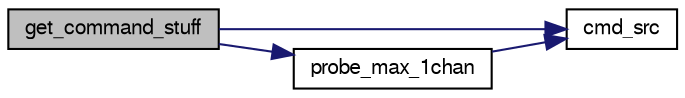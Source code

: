 digraph G
{
  bgcolor="transparent";
  edge [fontname="FreeSans",fontsize="10",labelfontname="FreeSans",labelfontsize="10"];
  node [fontname="FreeSans",fontsize="10",shape=record];
  rankdir=LR;
  Node1 [label="get_command_stuff",height=0.2,width=0.4,color="black", fillcolor="grey75", style="filled" fontcolor="black"];
  Node1 -> Node2 [color="midnightblue",fontsize="10",style="solid",fontname="FreeSans"];
  Node2 [label="cmd_src",height=0.2,width=0.4,color="black",URL="$DAQcomedi_8h.html#ac83b9b6c470a6d973df7e8a5c90742ad",tooltip="subfunction of"];
  Node1 -> Node3 [color="midnightblue",fontsize="10",style="solid",fontname="FreeSans"];
  Node3 [label="probe_max_1chan",height=0.2,width=0.4,color="black",URL="$DAQcomedi_8h.html#a2d07a7f916e8144be57970e51b3a7a62"];
  Node3 -> Node2 [color="midnightblue",fontsize="10",style="solid",fontname="FreeSans"];
}
